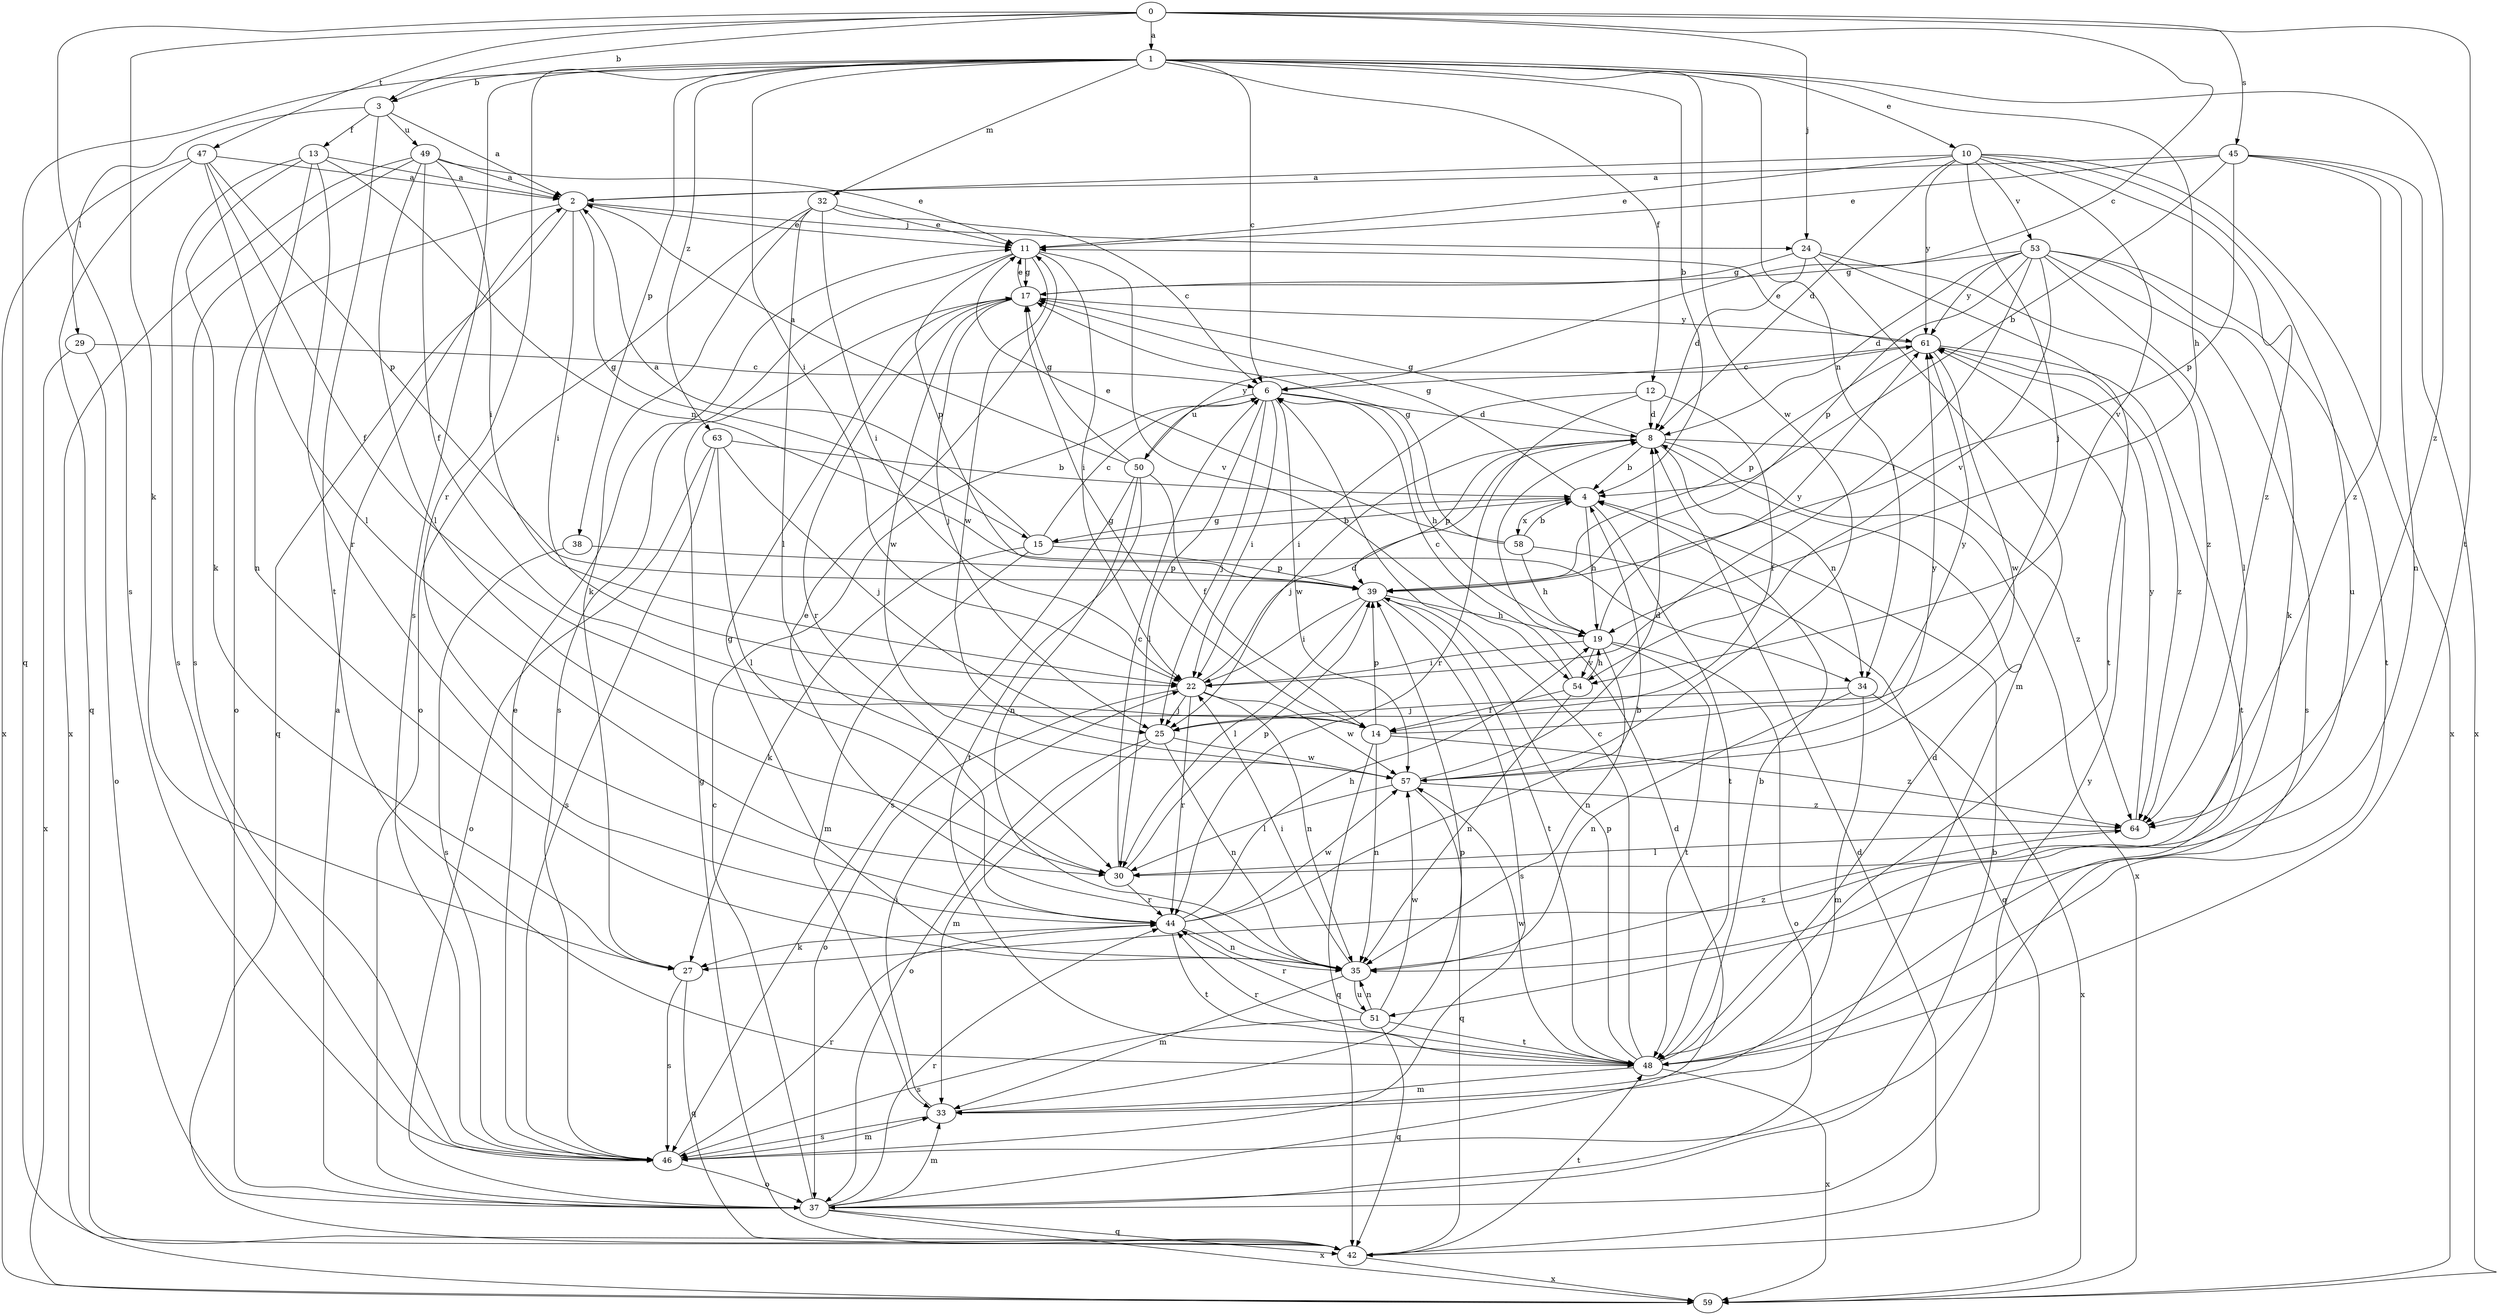 strict digraph  {
0;
1;
2;
3;
4;
6;
8;
10;
11;
12;
13;
14;
15;
17;
19;
22;
24;
25;
27;
29;
30;
32;
33;
34;
35;
37;
38;
39;
42;
44;
45;
46;
47;
48;
49;
50;
51;
53;
54;
57;
58;
59;
61;
63;
64;
0 -> 1  [label=a];
0 -> 3  [label=b];
0 -> 6  [label=c];
0 -> 24  [label=j];
0 -> 27  [label=k];
0 -> 45  [label=s];
0 -> 46  [label=s];
0 -> 47  [label=t];
0 -> 48  [label=t];
1 -> 3  [label=b];
1 -> 4  [label=b];
1 -> 6  [label=c];
1 -> 10  [label=e];
1 -> 12  [label=f];
1 -> 19  [label=h];
1 -> 22  [label=i];
1 -> 32  [label=m];
1 -> 34  [label=n];
1 -> 38  [label=p];
1 -> 42  [label=q];
1 -> 44  [label=r];
1 -> 46  [label=s];
1 -> 57  [label=w];
1 -> 63  [label=z];
1 -> 64  [label=z];
2 -> 11  [label=e];
2 -> 15  [label=g];
2 -> 22  [label=i];
2 -> 24  [label=j];
2 -> 37  [label=o];
2 -> 42  [label=q];
3 -> 2  [label=a];
3 -> 13  [label=f];
3 -> 29  [label=l];
3 -> 48  [label=t];
3 -> 49  [label=u];
4 -> 15  [label=g];
4 -> 17  [label=g];
4 -> 19  [label=h];
4 -> 48  [label=t];
4 -> 58  [label=x];
6 -> 8  [label=d];
6 -> 19  [label=h];
6 -> 22  [label=i];
6 -> 25  [label=j];
6 -> 30  [label=l];
6 -> 50  [label=u];
6 -> 57  [label=w];
8 -> 4  [label=b];
8 -> 17  [label=g];
8 -> 25  [label=j];
8 -> 34  [label=n];
8 -> 39  [label=p];
8 -> 59  [label=x];
8 -> 64  [label=z];
10 -> 2  [label=a];
10 -> 8  [label=d];
10 -> 11  [label=e];
10 -> 25  [label=j];
10 -> 51  [label=u];
10 -> 53  [label=v];
10 -> 54  [label=v];
10 -> 59  [label=x];
10 -> 61  [label=y];
10 -> 64  [label=z];
11 -> 17  [label=g];
11 -> 22  [label=i];
11 -> 39  [label=p];
11 -> 46  [label=s];
11 -> 54  [label=v];
11 -> 57  [label=w];
12 -> 8  [label=d];
12 -> 14  [label=f];
12 -> 22  [label=i];
12 -> 44  [label=r];
13 -> 2  [label=a];
13 -> 27  [label=k];
13 -> 34  [label=n];
13 -> 35  [label=n];
13 -> 44  [label=r];
13 -> 46  [label=s];
14 -> 17  [label=g];
14 -> 35  [label=n];
14 -> 39  [label=p];
14 -> 42  [label=q];
14 -> 61  [label=y];
14 -> 64  [label=z];
15 -> 2  [label=a];
15 -> 4  [label=b];
15 -> 6  [label=c];
15 -> 27  [label=k];
15 -> 33  [label=m];
15 -> 39  [label=p];
17 -> 11  [label=e];
17 -> 25  [label=j];
17 -> 44  [label=r];
17 -> 57  [label=w];
17 -> 61  [label=y];
19 -> 22  [label=i];
19 -> 35  [label=n];
19 -> 37  [label=o];
19 -> 48  [label=t];
19 -> 54  [label=v];
19 -> 61  [label=y];
22 -> 8  [label=d];
22 -> 25  [label=j];
22 -> 35  [label=n];
22 -> 37  [label=o];
22 -> 44  [label=r];
22 -> 57  [label=w];
24 -> 8  [label=d];
24 -> 17  [label=g];
24 -> 33  [label=m];
24 -> 48  [label=t];
24 -> 64  [label=z];
25 -> 33  [label=m];
25 -> 35  [label=n];
25 -> 37  [label=o];
25 -> 57  [label=w];
27 -> 42  [label=q];
27 -> 46  [label=s];
29 -> 6  [label=c];
29 -> 37  [label=o];
29 -> 59  [label=x];
30 -> 6  [label=c];
30 -> 39  [label=p];
30 -> 44  [label=r];
32 -> 6  [label=c];
32 -> 11  [label=e];
32 -> 22  [label=i];
32 -> 27  [label=k];
32 -> 30  [label=l];
32 -> 37  [label=o];
33 -> 22  [label=i];
33 -> 39  [label=p];
33 -> 46  [label=s];
34 -> 25  [label=j];
34 -> 33  [label=m];
34 -> 35  [label=n];
34 -> 59  [label=x];
35 -> 11  [label=e];
35 -> 17  [label=g];
35 -> 22  [label=i];
35 -> 33  [label=m];
35 -> 51  [label=u];
35 -> 64  [label=z];
37 -> 2  [label=a];
37 -> 4  [label=b];
37 -> 6  [label=c];
37 -> 8  [label=d];
37 -> 33  [label=m];
37 -> 42  [label=q];
37 -> 44  [label=r];
37 -> 59  [label=x];
37 -> 61  [label=y];
38 -> 39  [label=p];
38 -> 46  [label=s];
39 -> 19  [label=h];
39 -> 22  [label=i];
39 -> 30  [label=l];
39 -> 46  [label=s];
39 -> 48  [label=t];
42 -> 8  [label=d];
42 -> 17  [label=g];
42 -> 48  [label=t];
42 -> 59  [label=x];
44 -> 4  [label=b];
44 -> 19  [label=h];
44 -> 27  [label=k];
44 -> 35  [label=n];
44 -> 48  [label=t];
44 -> 57  [label=w];
45 -> 2  [label=a];
45 -> 4  [label=b];
45 -> 11  [label=e];
45 -> 35  [label=n];
45 -> 39  [label=p];
45 -> 59  [label=x];
45 -> 64  [label=z];
46 -> 11  [label=e];
46 -> 33  [label=m];
46 -> 37  [label=o];
46 -> 44  [label=r];
47 -> 2  [label=a];
47 -> 14  [label=f];
47 -> 30  [label=l];
47 -> 39  [label=p];
47 -> 42  [label=q];
47 -> 59  [label=x];
48 -> 4  [label=b];
48 -> 6  [label=c];
48 -> 8  [label=d];
48 -> 33  [label=m];
48 -> 39  [label=p];
48 -> 44  [label=r];
48 -> 57  [label=w];
48 -> 59  [label=x];
49 -> 2  [label=a];
49 -> 11  [label=e];
49 -> 14  [label=f];
49 -> 22  [label=i];
49 -> 30  [label=l];
49 -> 46  [label=s];
49 -> 59  [label=x];
50 -> 2  [label=a];
50 -> 14  [label=f];
50 -> 17  [label=g];
50 -> 35  [label=n];
50 -> 46  [label=s];
50 -> 48  [label=t];
50 -> 61  [label=y];
51 -> 35  [label=n];
51 -> 42  [label=q];
51 -> 44  [label=r];
51 -> 46  [label=s];
51 -> 48  [label=t];
51 -> 57  [label=w];
53 -> 8  [label=d];
53 -> 17  [label=g];
53 -> 22  [label=i];
53 -> 27  [label=k];
53 -> 30  [label=l];
53 -> 39  [label=p];
53 -> 46  [label=s];
53 -> 48  [label=t];
53 -> 54  [label=v];
53 -> 61  [label=y];
54 -> 6  [label=c];
54 -> 14  [label=f];
54 -> 19  [label=h];
54 -> 35  [label=n];
57 -> 8  [label=d];
57 -> 30  [label=l];
57 -> 42  [label=q];
57 -> 61  [label=y];
57 -> 64  [label=z];
58 -> 4  [label=b];
58 -> 11  [label=e];
58 -> 17  [label=g];
58 -> 19  [label=h];
58 -> 42  [label=q];
61 -> 6  [label=c];
61 -> 11  [label=e];
61 -> 39  [label=p];
61 -> 48  [label=t];
61 -> 57  [label=w];
61 -> 64  [label=z];
63 -> 4  [label=b];
63 -> 25  [label=j];
63 -> 30  [label=l];
63 -> 37  [label=o];
63 -> 46  [label=s];
64 -> 30  [label=l];
64 -> 61  [label=y];
}
